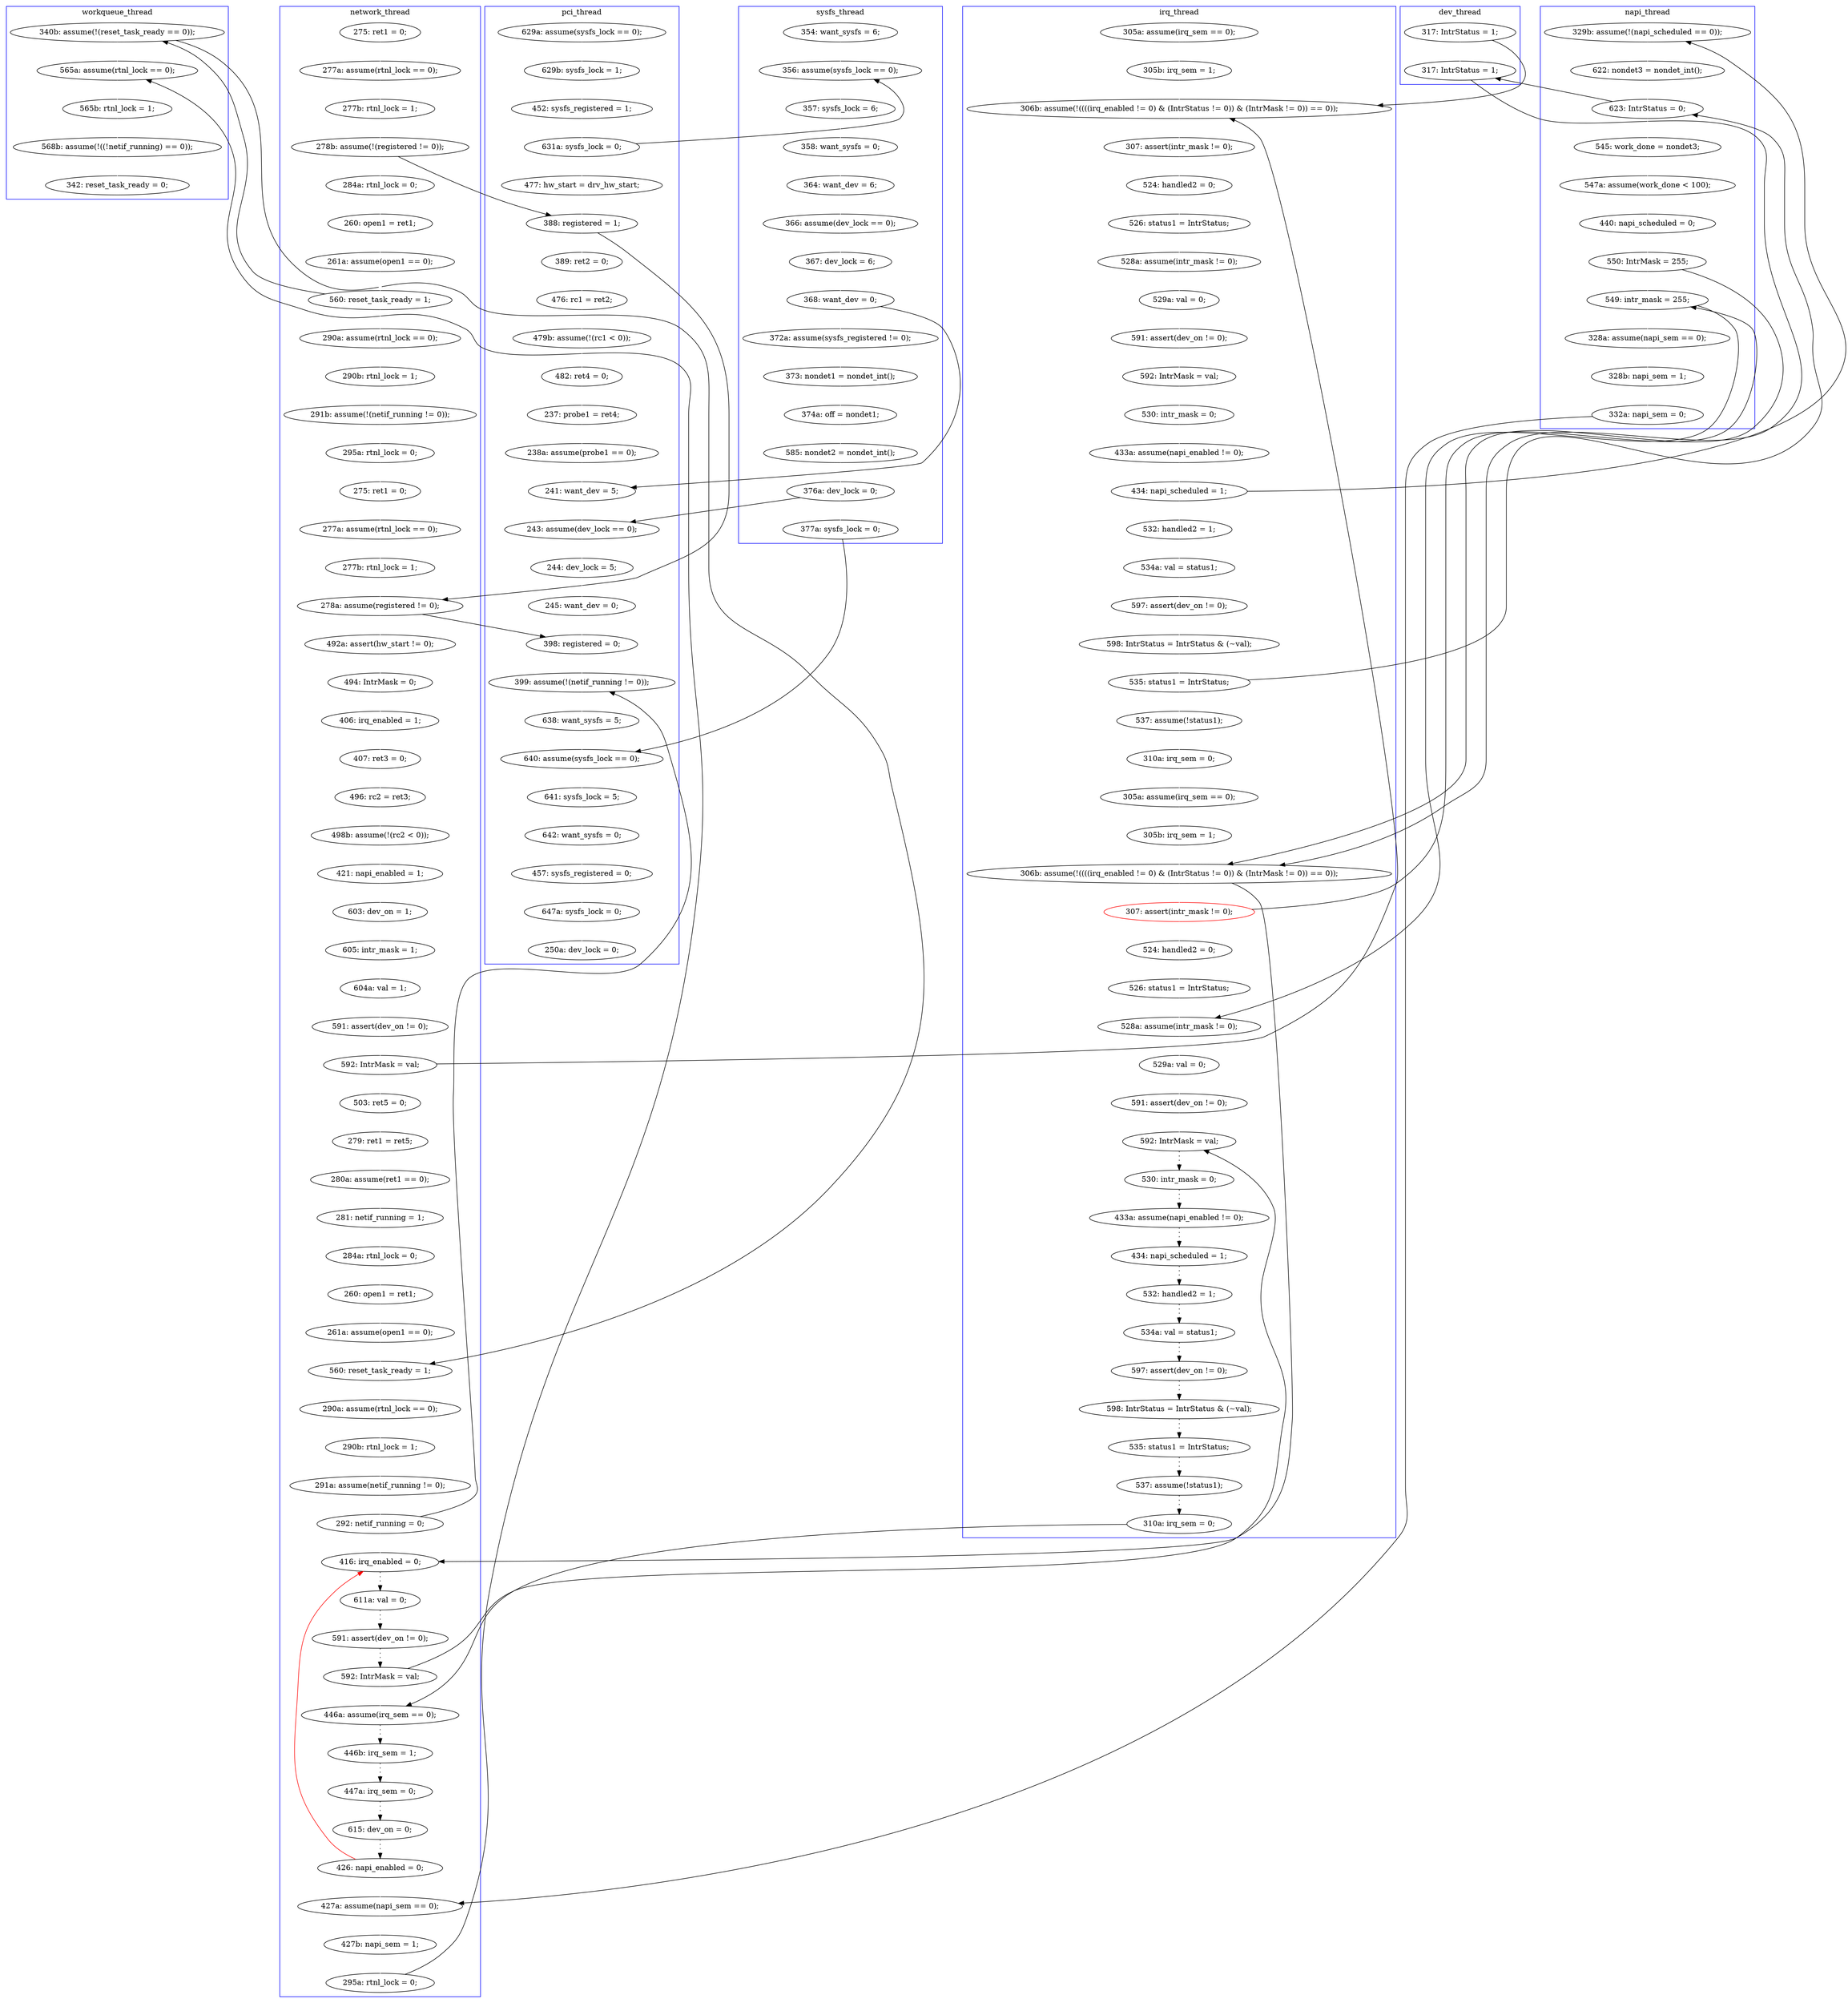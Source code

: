 digraph Counterexample {
	92 -> 97 [color = white, style = solid]
	71 -> 235 [color = white, style = solid]
	296 -> 297 [color = black, style = solid, constraint = false]
	264 -> 265 [color = black, style = dotted]
	26 -> 28 [color = white, style = solid]
	188 -> 190 [color = white, style = solid]
	133 -> 136 [color = white, style = solid]
	75 -> 218 [color = white, style = solid]
	299 -> 329 [color = white, style = solid]
	282 -> 283 [color = black, style = dotted]
	296 -> 331 [color = white, style = solid]
	261 -> 262 [color = white, style = solid]
	269 -> 270 [color = white, style = solid]
	180 -> 183 [color = black, style = solid, constraint = false]
	322 -> 325 [color = white, style = solid]
	116 -> 120 [color = white, style = solid]
	210 -> 217 [color = white, style = solid]
	277 -> 279 [color = black, style = dotted]
	340 -> 341 [color = white, style = solid]
	304 -> 307 [color = black, style = dotted]
	315 -> 318 [color = white, style = solid]
	279 -> 280 [color = black, style = dotted]
	338 -> 339 [color = white, style = solid]
	90 -> 92 [color = white, style = solid]
	339 -> 340 [color = white, style = solid]
	60 -> 61 [color = white, style = solid]
	180 -> 182 [color = white, style = solid]
	291 -> 293 [color = black, style = dotted]
	108 -> 111 [color = white, style = solid]
	129 -> 132 [color = white, style = solid]
	139 -> 142 [color = white, style = solid]
	121 -> 154 [color = black, style = solid, constraint = false]
	32 -> 74 [color = black, style = solid, constraint = false]
	226 -> 231 [color = white, style = solid]
	226 -> 261 [color = black, style = solid, constraint = false]
	121 -> 205 [color = white, style = solid]
	136 -> 137 [color = white, style = solid]
	313 -> 314 [color = white, style = solid]
	231 -> 232 [color = white, style = solid]
	247 -> 255 [color = black, style = dotted]
	217 -> 226 [color = white, style = solid]
	283 -> 285 [color = black, style = dotted]
	224 -> 257 [color = white, style = solid]
	162 -> 247 [color = white, style = solid]
	32 -> 45 [color = white, style = solid]
	105 -> 108 [color = white, style = solid]
	153 -> 162 [color = white, style = solid]
	318 -> 319 [color = black, style = solid, constraint = false]
	262 -> 269 [color = white, style = solid]
	54 -> 60 [color = white, style = solid]
	117 -> 146 [color = black, style = solid, constraint = false]
	223 -> 247 [color = black, style = solid, constraint = false]
	233 -> 314 [color = black, style = solid, constraint = false]
	165 -> 168 [color = white, style = solid]
	344 -> 346 [color = white, style = solid]
	249 -> 252 [color = white, style = solid]
	204 -> 210 [color = white, style = solid]
	150 -> 151 [color = white, style = solid]
	272 -> 276 [color = black, style = dotted]
	111 -> 115 [color = white, style = solid]
	74 -> 75 [color = white, style = solid]
	217 -> 223 [color = black, style = solid, constraint = false]
	192 -> 207 [color = white, style = solid]
	168 -> 169 [color = white, style = solid]
	154 -> 158 [color = white, style = solid]
	66 -> 74 [color = white, style = solid]
	82 -> 88 [color = white, style = solid]
	192 -> 200 [color = black, style = solid, constraint = false]
	56 -> 63 [color = white, style = solid]
	265 -> 270 [color = black, style = solid, constraint = false]
	104 -> 105 [color = white, style = solid]
	276 -> 277 [color = black, style = dotted]
	92 -> 329 [color = black, style = solid, constraint = false]
	330 -> 338 [color = white, style = solid]
	98 -> 103 [color = white, style = solid]
	74 -> 92 [color = black, style = solid, constraint = false]
	179 -> 180 [color = white, style = solid]
	29 -> 32 [color = white, style = solid]
	123 -> 124 [color = white, style = solid]
	320 -> 322 [color = white, style = solid]
	331 -> 339 [color = black, style = solid, constraint = false]
	61 -> 64 [color = white, style = solid]
	200 -> 205 [color = black, style = solid, constraint = false]
	235 -> 236 [color = white, style = solid]
	240 -> 241 [color = white, style = solid]
	239 -> 240 [color = white, style = solid]
	128 -> 129 [color = white, style = solid]
	293 -> 302 [color = black, style = solid, constraint = false]
	158 -> 164 [color = white, style = solid]
	151 -> 153 [color = white, style = solid]
	42 -> 56 [color = white, style = solid]
	41 -> 42 [color = white, style = solid]
	190 -> 192 [color = white, style = solid]
	257 -> 258 [color = white, style = solid]
	45 -> 46 [color = white, style = solid]
	236 -> 237 [color = white, style = solid]
	258 -> 261 [color = white, style = solid]
	329 -> 330 [color = white, style = solid]
	255 -> 264 [color = black, style = dotted]
	200 -> 201 [color = white, style = solid]
	270 -> 272 [color = black, style = dotted]
	46 -> 49 [color = white, style = solid]
	201 -> 204 [color = white, style = solid]
	341 -> 344 [color = white, style = solid]
	103 -> 104 [color = white, style = solid]
	297 -> 298 [color = white, style = solid]
	285 -> 291 [color = black, style = dotted]
	28 -> 29 [color = white, style = solid]
	138 -> 139 [color = white, style = solid]
	241 -> 294 [color = black, style = solid, constraint = false]
	246 -> 249 [color = white, style = solid]
	238 -> 239 [color = white, style = solid]
	302 -> 303 [color = black, style = dotted]
	314 -> 315 [color = white, style = solid]
	63 -> 235 [color = black, style = solid, constraint = false]
	124 -> 154 [color = white, style = solid]
	319 -> 320 [color = white, style = solid]
	142 -> 146 [color = white, style = solid]
	232 -> 233 [color = white, style = solid]
	218 -> 221 [color = white, style = solid]
	146 -> 150 [color = white, style = solid]
	223 -> 224 [color = white, style = solid]
	346 -> 354 [color = white, style = solid]
	132 -> 133 [color = white, style = solid]
	265 -> 302 [color = white, style = solid]
	137 -> 138 [color = white, style = solid]
	303 -> 304 [color = black, style = dotted]
	54 -> 117 [color = black, style = solid, constraint = false]
	199 -> 200 [color = white, style = solid]
	224 -> 226 [color = black, style = solid, constraint = false]
	290 -> 294 [color = white, style = solid]
	294 -> 297 [color = white, style = solid]
	97 -> 98 [color = white, style = solid]
	215 -> 223 [color = white, style = solid]
	172 -> 175 [color = white, style = solid]
	280 -> 282 [color = black, style = dotted]
	89 -> 90 [color = white, style = solid]
	171 -> 172 [color = white, style = solid]
	313 -> 247 [color = red, style = solid, constraint = false]
	183 -> 199 [color = white, style = solid]
	182 -> 186 [color = white, style = solid]
	169 -> 171 [color = white, style = solid]
	120 -> 128 [color = white, style = solid]
	164 -> 165 [color = white, style = solid]
	49 -> 54 [color = white, style = solid]
	237 -> 238 [color = white, style = solid]
	207 -> 211 [color = white, style = solid]
	287 -> 290 [color = white, style = solid]
	129 -> 154 [color = black, style = solid, constraint = false]
	162 -> 330 [color = black, style = solid, constraint = false]
	88 -> 89 [color = white, style = solid]
	298 -> 299 [color = white, style = solid]
	186 -> 188 [color = white, style = solid]
	252 -> 296 [color = white, style = solid]
	205 -> 223 [color = black, style = solid, constraint = false]
	117 -> 319 [color = white, style = solid]
	175 -> 179 [color = white, style = solid]
	115 -> 116 [color = white, style = solid]
	245 -> 246 [color = white, style = solid]
	221 -> 222 [color = white, style = solid]
	214 -> 215 [color = white, style = solid]
	211 -> 214 [color = white, style = solid]
	63 -> 66 [color = white, style = solid]
	307 -> 313 [color = black, style = dotted]
	64 -> 82 [color = white, style = solid]
	222 -> 287 [color = white, style = solid]
	241 -> 245 [color = white, style = solid]
	subgraph cluster5 {
		label = workqueue_thread
		color = blue
		320  [label = "565b: rtnl_lock = 1;"]
		325  [label = "342: reset_task_ready = 0;"]
		319  [label = "565a: assume(rtnl_lock == 0);"]
		322  [label = "568b: assume(!((!netif_running) == 0));"]
		117  [label = "340b: assume(!(reset_task_ready == 0));"]
	}
	subgraph cluster7 {
		label = dev_thread
		color = blue
		121  [label = "317: IntrStatus = 1;"]
		205  [label = "317: IntrStatus = 1;"]
	}
	subgraph cluster4 {
		label = napi_thread
		color = blue
		231  [label = "328a: assume(napi_sem == 0);"]
		233  [label = "332a: napi_sem = 0;"]
		204  [label = "547a: assume(work_done < 100);"]
		183  [label = "329b: assume(!(napi_scheduled == 0));"]
		210  [label = "440: napi_scheduled = 0;"]
		232  [label = "328b: napi_sem = 1;"]
		201  [label = "545: work_done = nondet3;"]
		199  [label = "622: nondet3 = nondet_int();"]
		226  [label = "549: intr_mask = 255;"]
		200  [label = "623: IntrStatus = 0;"]
		217  [label = "550: IntrMask = 255;"]
	}
	subgraph cluster2 {
		label = network_thread
		color = blue
		136  [label = "280a: assume(ret1 == 0);"]
		82  [label = "295a: rtnl_lock = 0;"]
		61  [label = "290b: rtnl_lock = 1;"]
		151  [label = "290b: rtnl_lock = 1;"]
		302  [label = "446a: assume(irq_sem == 0);"]
		88  [label = "275: ret1 = 0;"]
		89  [label = "277a: assume(rtnl_lock == 0);"]
		153  [label = "291a: assume(netif_running != 0);"]
		116  [label = "605: intr_mask = 1;"]
		142  [label = "261a: assume(open1 == 0);"]
		132  [label = "503: ret5 = 0;"]
		105  [label = "496: rc2 = ret3;"]
		111  [label = "421: napi_enabled = 1;"]
		314  [label = "427a: assume(napi_sem == 0);"]
		129  [label = "592: IntrMask = val;"]
		120  [label = "604a: val = 1;"]
		264  [label = "591: assert(dev_on != 0);"]
		60  [label = "290a: assume(rtnl_lock == 0);"]
		304  [label = "447a: irq_sem = 0;"]
		146  [label = "560: reset_task_ready = 1;"]
		28  [label = "277a: assume(rtnl_lock == 0);"]
		307  [label = "615: dev_on = 0;"]
		133  [label = "279: ret1 = ret5;"]
		162  [label = "292: netif_running = 0;"]
		318  [label = "295a: rtnl_lock = 0;"]
		32  [label = "278b: assume(!(registered != 0));"]
		54  [label = "560: reset_task_ready = 1;"]
		90  [label = "277b: rtnl_lock = 1;"]
		138  [label = "284a: rtnl_lock = 0;"]
		49  [label = "261a: assume(open1 == 0);"]
		139  [label = "260: open1 = ret1;"]
		104  [label = "407: ret3 = 0;"]
		64  [label = "291b: assume(!(netif_running != 0));"]
		29  [label = "277b: rtnl_lock = 1;"]
		97  [label = "492a: assert(hw_start != 0);"]
		98  [label = "494: IntrMask = 0;"]
		103  [label = "406: irq_enabled = 1;"]
		255  [label = "611a: val = 0;"]
		108  [label = "498b: assume(!(rc2 < 0));"]
		26  [label = "275: ret1 = 0;"]
		92  [label = "278a: assume(registered != 0);"]
		46  [label = "260: open1 = ret1;"]
		115  [label = "603: dev_on = 1;"]
		45  [label = "284a: rtnl_lock = 0;"]
		247  [label = "416: irq_enabled = 0;"]
		137  [label = "281: netif_running = 1;"]
		128  [label = "591: assert(dev_on != 0);"]
		265  [label = "592: IntrMask = val;"]
		313  [label = "426: napi_enabled = 0;"]
		150  [label = "290a: assume(rtnl_lock == 0);"]
		303  [label = "446b: irq_sem = 1;"]
		315  [label = "427b: napi_sem = 1;"]
	}
	subgraph cluster6 {
		label = sysfs_thread
		color = blue
		331  [label = "377a: sysfs_lock = 0;"]
		296  [label = "376a: dev_lock = 0;"]
		252  [label = "585: nondet2 = nondet_int();"]
		235  [label = "356: assume(sysfs_lock == 0);"]
		249  [label = "374a: off = nondet1;"]
		236  [label = "357: sysfs_lock = 6;"]
		241  [label = "368: want_dev = 0;"]
		237  [label = "358: want_sysfs = 0;"]
		239  [label = "366: assume(dev_lock == 0);"]
		246  [label = "373: nondet1 = nondet_int();"]
		71  [label = "354: want_sysfs = 6;"]
		238  [label = "364: want_dev = 6;"]
		245  [label = "372a: assume(sysfs_registered != 0);"]
		240  [label = "367: dev_lock = 6;"]
	}
	subgraph cluster3 {
		label = irq_thread
		color = blue
		293  [label = "310a: irq_sem = 0;"]
		215  [label = "305b: irq_sem = 1;"]
		262  [label = "529a: val = 0;"]
		270  [label = "592: IntrMask = val;"]
		280  [label = "534a: val = status1;"]
		169  [label = "529a: val = 0;"]
		283  [label = "598: IntrStatus = IntrStatus & (~val);"]
		223  [label = "306b: assume(!((((irq_enabled != 0) & (IntrStatus != 0)) & (IntrMask != 0)) == 0));"]
		257  [label = "524: handled2 = 0;"]
		277  [label = "434: napi_scheduled = 1;"]
		182  [label = "532: handled2 = 1;"]
		172  [label = "592: IntrMask = val;"]
		179  [label = "433a: assume(napi_enabled != 0);"]
		192  [label = "535: status1 = IntrStatus;"]
		291  [label = "537: assume(!status1);"]
		164  [label = "524: handled2 = 0;"]
		207  [label = "537: assume(!status1);"]
		261  [label = "528a: assume(intr_mask != 0);"]
		285  [label = "535: status1 = IntrStatus;"]
		154  [label = "306b: assume(!((((irq_enabled != 0) & (IntrStatus != 0)) & (IntrMask != 0)) == 0));"]
		224  [label = "307: assert(intr_mask != 0);", color = red]
		276  [label = "433a: assume(napi_enabled != 0);"]
		124  [label = "305b: irq_sem = 1;"]
		175  [label = "530: intr_mask = 0;"]
		279  [label = "532: handled2 = 1;"]
		171  [label = "591: assert(dev_on != 0);"]
		123  [label = "305a: assume(irq_sem == 0);"]
		272  [label = "530: intr_mask = 0;"]
		214  [label = "305a: assume(irq_sem == 0);"]
		165  [label = "526: status1 = IntrStatus;"]
		188  [label = "597: assert(dev_on != 0);"]
		158  [label = "307: assert(intr_mask != 0);"]
		282  [label = "597: assert(dev_on != 0);"]
		168  [label = "528a: assume(intr_mask != 0);"]
		190  [label = "598: IntrStatus = IntrStatus & (~val);"]
		269  [label = "591: assert(dev_on != 0);"]
		211  [label = "310a: irq_sem = 0;"]
		186  [label = "534a: val = status1;"]
		180  [label = "434: napi_scheduled = 1;"]
		258  [label = "526: status1 = IntrStatus;"]
	}
	subgraph cluster1 {
		label = pci_thread
		color = blue
		299  [label = "245: want_dev = 0;"]
		63  [label = "631a: sysfs_lock = 0;"]
		341  [label = "642: want_sysfs = 0;"]
		287  [label = "237: probe1 = ret4;"]
		330  [label = "399: assume(!(netif_running != 0));"]
		42  [label = "629b: sysfs_lock = 1;"]
		346  [label = "647a: sysfs_lock = 0;"]
		66  [label = "477: hw_start = drv_hw_start;"]
		344  [label = "457: sysfs_registered = 0;"]
		290  [label = "238a: assume(probe1 == 0);"]
		340  [label = "641: sysfs_lock = 5;"]
		221  [label = "479b: assume(!(rc1 < 0));"]
		218  [label = "476: rc1 = ret2;"]
		56  [label = "452: sysfs_registered = 1;"]
		354  [label = "250a: dev_lock = 0;"]
		339  [label = "640: assume(sysfs_lock == 0);"]
		329  [label = "398: registered = 0;"]
		75  [label = "389: ret2 = 0;"]
		297  [label = "243: assume(dev_lock == 0);"]
		74  [label = "388: registered = 1;"]
		41  [label = "629a: assume(sysfs_lock == 0);"]
		298  [label = "244: dev_lock = 5;"]
		338  [label = "638: want_sysfs = 5;"]
		222  [label = "482: ret4 = 0;"]
		294  [label = "241: want_dev = 5;"]
	}
}